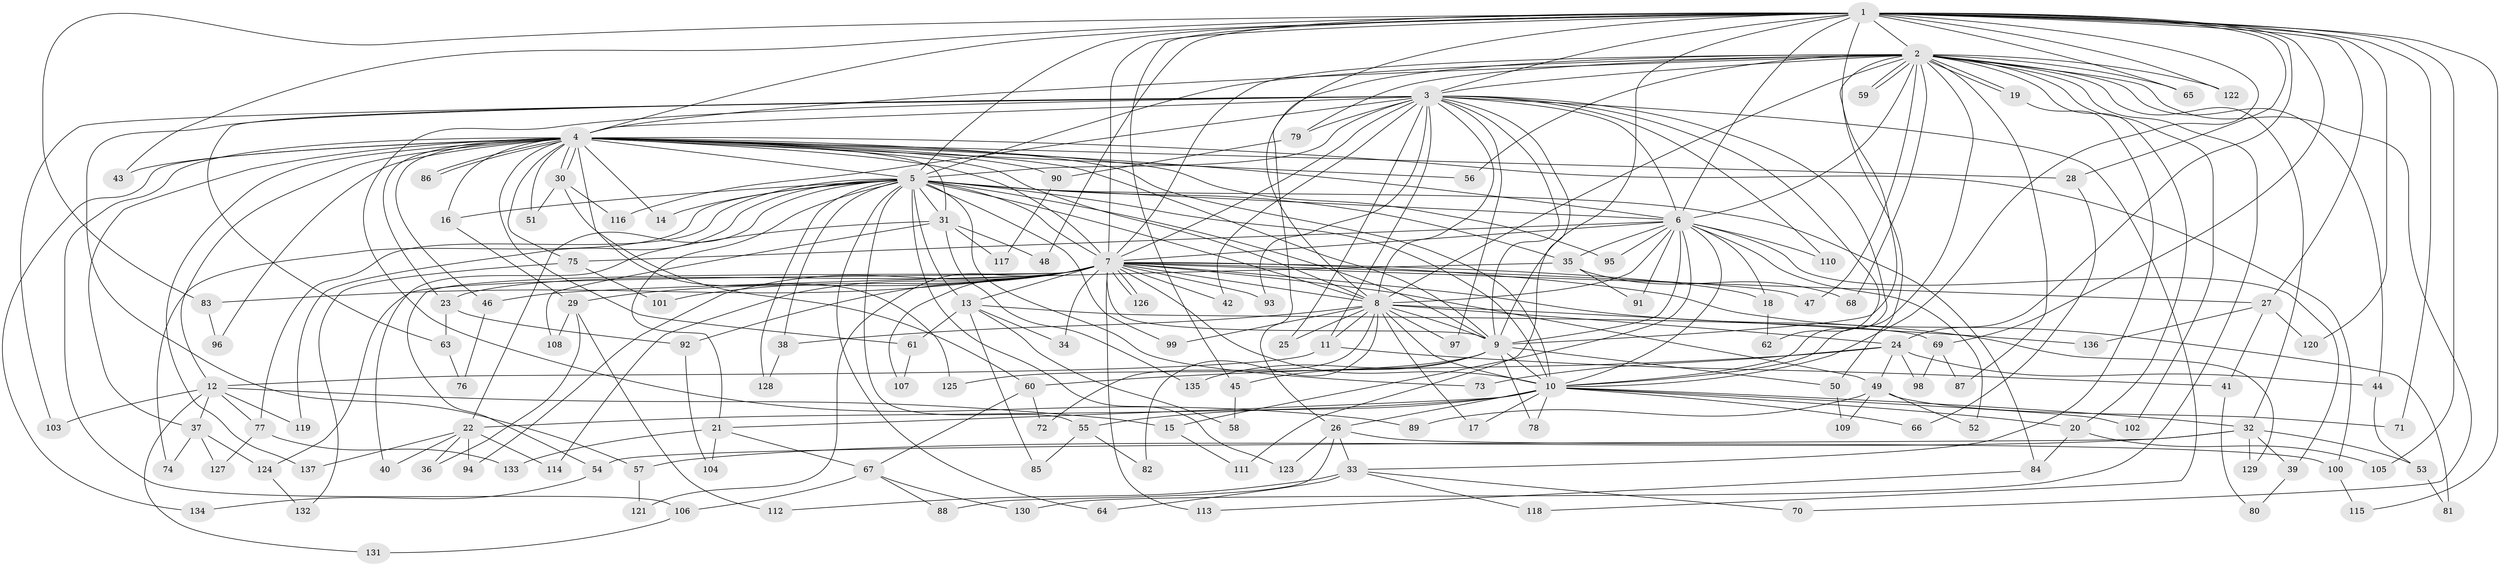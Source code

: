 // coarse degree distribution, {16: 0.024390243902439025, 21: 0.024390243902439025, 1: 0.24390243902439024, 2: 0.4634146341463415, 4: 0.07317073170731707, 3: 0.024390243902439025, 5: 0.024390243902439025, 18: 0.024390243902439025, 13: 0.024390243902439025, 7: 0.04878048780487805, 12: 0.024390243902439025}
// Generated by graph-tools (version 1.1) at 2025/47/03/04/25 21:47:45]
// undirected, 137 vertices, 299 edges
graph export_dot {
graph [start="1"]
  node [color=gray90,style=filled];
  1;
  2;
  3;
  4;
  5;
  6;
  7;
  8;
  9;
  10;
  11;
  12;
  13;
  14;
  15;
  16;
  17;
  18;
  19;
  20;
  21;
  22;
  23;
  24;
  25;
  26;
  27;
  28;
  29;
  30;
  31;
  32;
  33;
  34;
  35;
  36;
  37;
  38;
  39;
  40;
  41;
  42;
  43;
  44;
  45;
  46;
  47;
  48;
  49;
  50;
  51;
  52;
  53;
  54;
  55;
  56;
  57;
  58;
  59;
  60;
  61;
  62;
  63;
  64;
  65;
  66;
  67;
  68;
  69;
  70;
  71;
  72;
  73;
  74;
  75;
  76;
  77;
  78;
  79;
  80;
  81;
  82;
  83;
  84;
  85;
  86;
  87;
  88;
  89;
  90;
  91;
  92;
  93;
  94;
  95;
  96;
  97;
  98;
  99;
  100;
  101;
  102;
  103;
  104;
  105;
  106;
  107;
  108;
  109;
  110;
  111;
  112;
  113;
  114;
  115;
  116;
  117;
  118;
  119;
  120;
  121;
  122;
  123;
  124;
  125;
  126;
  127;
  128;
  129;
  130;
  131;
  132;
  133;
  134;
  135;
  136;
  137;
  1 -- 2;
  1 -- 3;
  1 -- 4;
  1 -- 5;
  1 -- 6;
  1 -- 7;
  1 -- 8;
  1 -- 9;
  1 -- 10;
  1 -- 24;
  1 -- 27;
  1 -- 28;
  1 -- 43;
  1 -- 45;
  1 -- 48;
  1 -- 50;
  1 -- 65;
  1 -- 69;
  1 -- 71;
  1 -- 83;
  1 -- 105;
  1 -- 115;
  1 -- 120;
  1 -- 122;
  2 -- 3;
  2 -- 4;
  2 -- 5;
  2 -- 6;
  2 -- 7;
  2 -- 8;
  2 -- 9;
  2 -- 10;
  2 -- 19;
  2 -- 19;
  2 -- 20;
  2 -- 26;
  2 -- 32;
  2 -- 44;
  2 -- 47;
  2 -- 56;
  2 -- 59;
  2 -- 59;
  2 -- 65;
  2 -- 68;
  2 -- 70;
  2 -- 79;
  2 -- 87;
  2 -- 102;
  2 -- 122;
  2 -- 130;
  3 -- 4;
  3 -- 5;
  3 -- 6;
  3 -- 7;
  3 -- 8;
  3 -- 9;
  3 -- 10;
  3 -- 11;
  3 -- 25;
  3 -- 42;
  3 -- 57;
  3 -- 62;
  3 -- 63;
  3 -- 79;
  3 -- 89;
  3 -- 93;
  3 -- 97;
  3 -- 103;
  3 -- 110;
  3 -- 111;
  3 -- 116;
  3 -- 118;
  4 -- 5;
  4 -- 6;
  4 -- 7;
  4 -- 8;
  4 -- 9;
  4 -- 10;
  4 -- 12;
  4 -- 14;
  4 -- 16;
  4 -- 23;
  4 -- 28;
  4 -- 30;
  4 -- 30;
  4 -- 31;
  4 -- 37;
  4 -- 43;
  4 -- 46;
  4 -- 51;
  4 -- 56;
  4 -- 61;
  4 -- 75;
  4 -- 86;
  4 -- 86;
  4 -- 90;
  4 -- 95;
  4 -- 96;
  4 -- 100;
  4 -- 106;
  4 -- 125;
  4 -- 134;
  4 -- 137;
  5 -- 6;
  5 -- 7;
  5 -- 8;
  5 -- 9;
  5 -- 10;
  5 -- 13;
  5 -- 14;
  5 -- 16;
  5 -- 21;
  5 -- 22;
  5 -- 31;
  5 -- 35;
  5 -- 38;
  5 -- 55;
  5 -- 64;
  5 -- 73;
  5 -- 74;
  5 -- 77;
  5 -- 84;
  5 -- 99;
  5 -- 119;
  5 -- 123;
  5 -- 128;
  6 -- 7;
  6 -- 8;
  6 -- 9;
  6 -- 10;
  6 -- 15;
  6 -- 18;
  6 -- 35;
  6 -- 39;
  6 -- 52;
  6 -- 75;
  6 -- 91;
  6 -- 95;
  6 -- 110;
  7 -- 8;
  7 -- 9;
  7 -- 10;
  7 -- 13;
  7 -- 18;
  7 -- 23;
  7 -- 27;
  7 -- 29;
  7 -- 34;
  7 -- 42;
  7 -- 47;
  7 -- 49;
  7 -- 54;
  7 -- 81;
  7 -- 83;
  7 -- 92;
  7 -- 93;
  7 -- 94;
  7 -- 101;
  7 -- 107;
  7 -- 113;
  7 -- 114;
  7 -- 121;
  7 -- 124;
  7 -- 126;
  7 -- 126;
  7 -- 129;
  8 -- 9;
  8 -- 10;
  8 -- 11;
  8 -- 17;
  8 -- 24;
  8 -- 25;
  8 -- 38;
  8 -- 72;
  8 -- 82;
  8 -- 97;
  8 -- 99;
  8 -- 136;
  9 -- 10;
  9 -- 45;
  9 -- 50;
  9 -- 78;
  9 -- 125;
  9 -- 135;
  10 -- 17;
  10 -- 20;
  10 -- 21;
  10 -- 22;
  10 -- 26;
  10 -- 32;
  10 -- 55;
  10 -- 66;
  10 -- 78;
  10 -- 102;
  11 -- 12;
  11 -- 41;
  12 -- 15;
  12 -- 37;
  12 -- 77;
  12 -- 103;
  12 -- 119;
  12 -- 131;
  13 -- 34;
  13 -- 58;
  13 -- 61;
  13 -- 69;
  13 -- 85;
  15 -- 111;
  16 -- 29;
  18 -- 62;
  19 -- 33;
  20 -- 84;
  20 -- 105;
  21 -- 67;
  21 -- 104;
  21 -- 133;
  22 -- 36;
  22 -- 40;
  22 -- 94;
  22 -- 114;
  22 -- 137;
  23 -- 63;
  23 -- 92;
  24 -- 44;
  24 -- 49;
  24 -- 60;
  24 -- 73;
  24 -- 98;
  26 -- 33;
  26 -- 88;
  26 -- 100;
  26 -- 123;
  27 -- 41;
  27 -- 120;
  27 -- 136;
  28 -- 66;
  29 -- 36;
  29 -- 108;
  29 -- 112;
  30 -- 51;
  30 -- 60;
  30 -- 116;
  31 -- 40;
  31 -- 48;
  31 -- 108;
  31 -- 117;
  31 -- 135;
  32 -- 39;
  32 -- 53;
  32 -- 54;
  32 -- 57;
  32 -- 129;
  33 -- 64;
  33 -- 70;
  33 -- 112;
  33 -- 118;
  35 -- 46;
  35 -- 68;
  35 -- 91;
  37 -- 74;
  37 -- 124;
  37 -- 127;
  38 -- 128;
  39 -- 80;
  41 -- 80;
  44 -- 53;
  45 -- 58;
  46 -- 76;
  49 -- 52;
  49 -- 71;
  49 -- 89;
  49 -- 109;
  50 -- 109;
  53 -- 81;
  54 -- 134;
  55 -- 82;
  55 -- 85;
  57 -- 121;
  60 -- 67;
  60 -- 72;
  61 -- 107;
  63 -- 76;
  67 -- 88;
  67 -- 106;
  67 -- 130;
  69 -- 87;
  69 -- 98;
  75 -- 101;
  75 -- 132;
  77 -- 127;
  77 -- 133;
  79 -- 90;
  83 -- 96;
  84 -- 113;
  90 -- 117;
  92 -- 104;
  100 -- 115;
  106 -- 131;
  124 -- 132;
}
